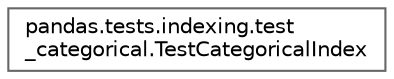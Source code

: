 digraph "Graphical Class Hierarchy"
{
 // LATEX_PDF_SIZE
  bgcolor="transparent";
  edge [fontname=Helvetica,fontsize=10,labelfontname=Helvetica,labelfontsize=10];
  node [fontname=Helvetica,fontsize=10,shape=box,height=0.2,width=0.4];
  rankdir="LR";
  Node0 [id="Node000000",label="pandas.tests.indexing.test\l_categorical.TestCategoricalIndex",height=0.2,width=0.4,color="grey40", fillcolor="white", style="filled",URL="$d2/d89/classpandas_1_1tests_1_1indexing_1_1test__categorical_1_1TestCategoricalIndex.html",tooltip=" "];
}
